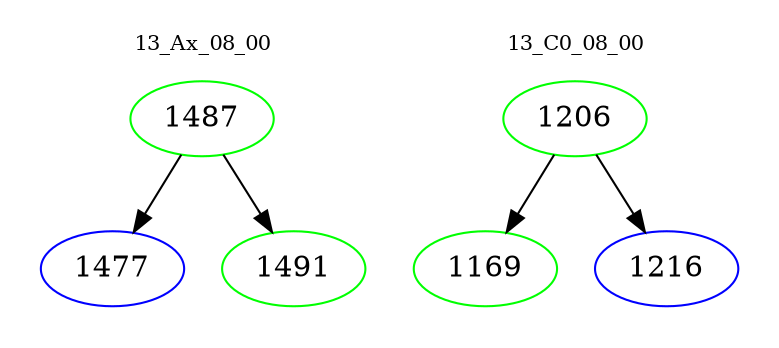 digraph{
subgraph cluster_0 {
color = white
label = "13_Ax_08_00";
fontsize=10;
T0_1487 [label="1487", color="green"]
T0_1487 -> T0_1477 [color="black"]
T0_1477 [label="1477", color="blue"]
T0_1487 -> T0_1491 [color="black"]
T0_1491 [label="1491", color="green"]
}
subgraph cluster_1 {
color = white
label = "13_C0_08_00";
fontsize=10;
T1_1206 [label="1206", color="green"]
T1_1206 -> T1_1169 [color="black"]
T1_1169 [label="1169", color="green"]
T1_1206 -> T1_1216 [color="black"]
T1_1216 [label="1216", color="blue"]
}
}
